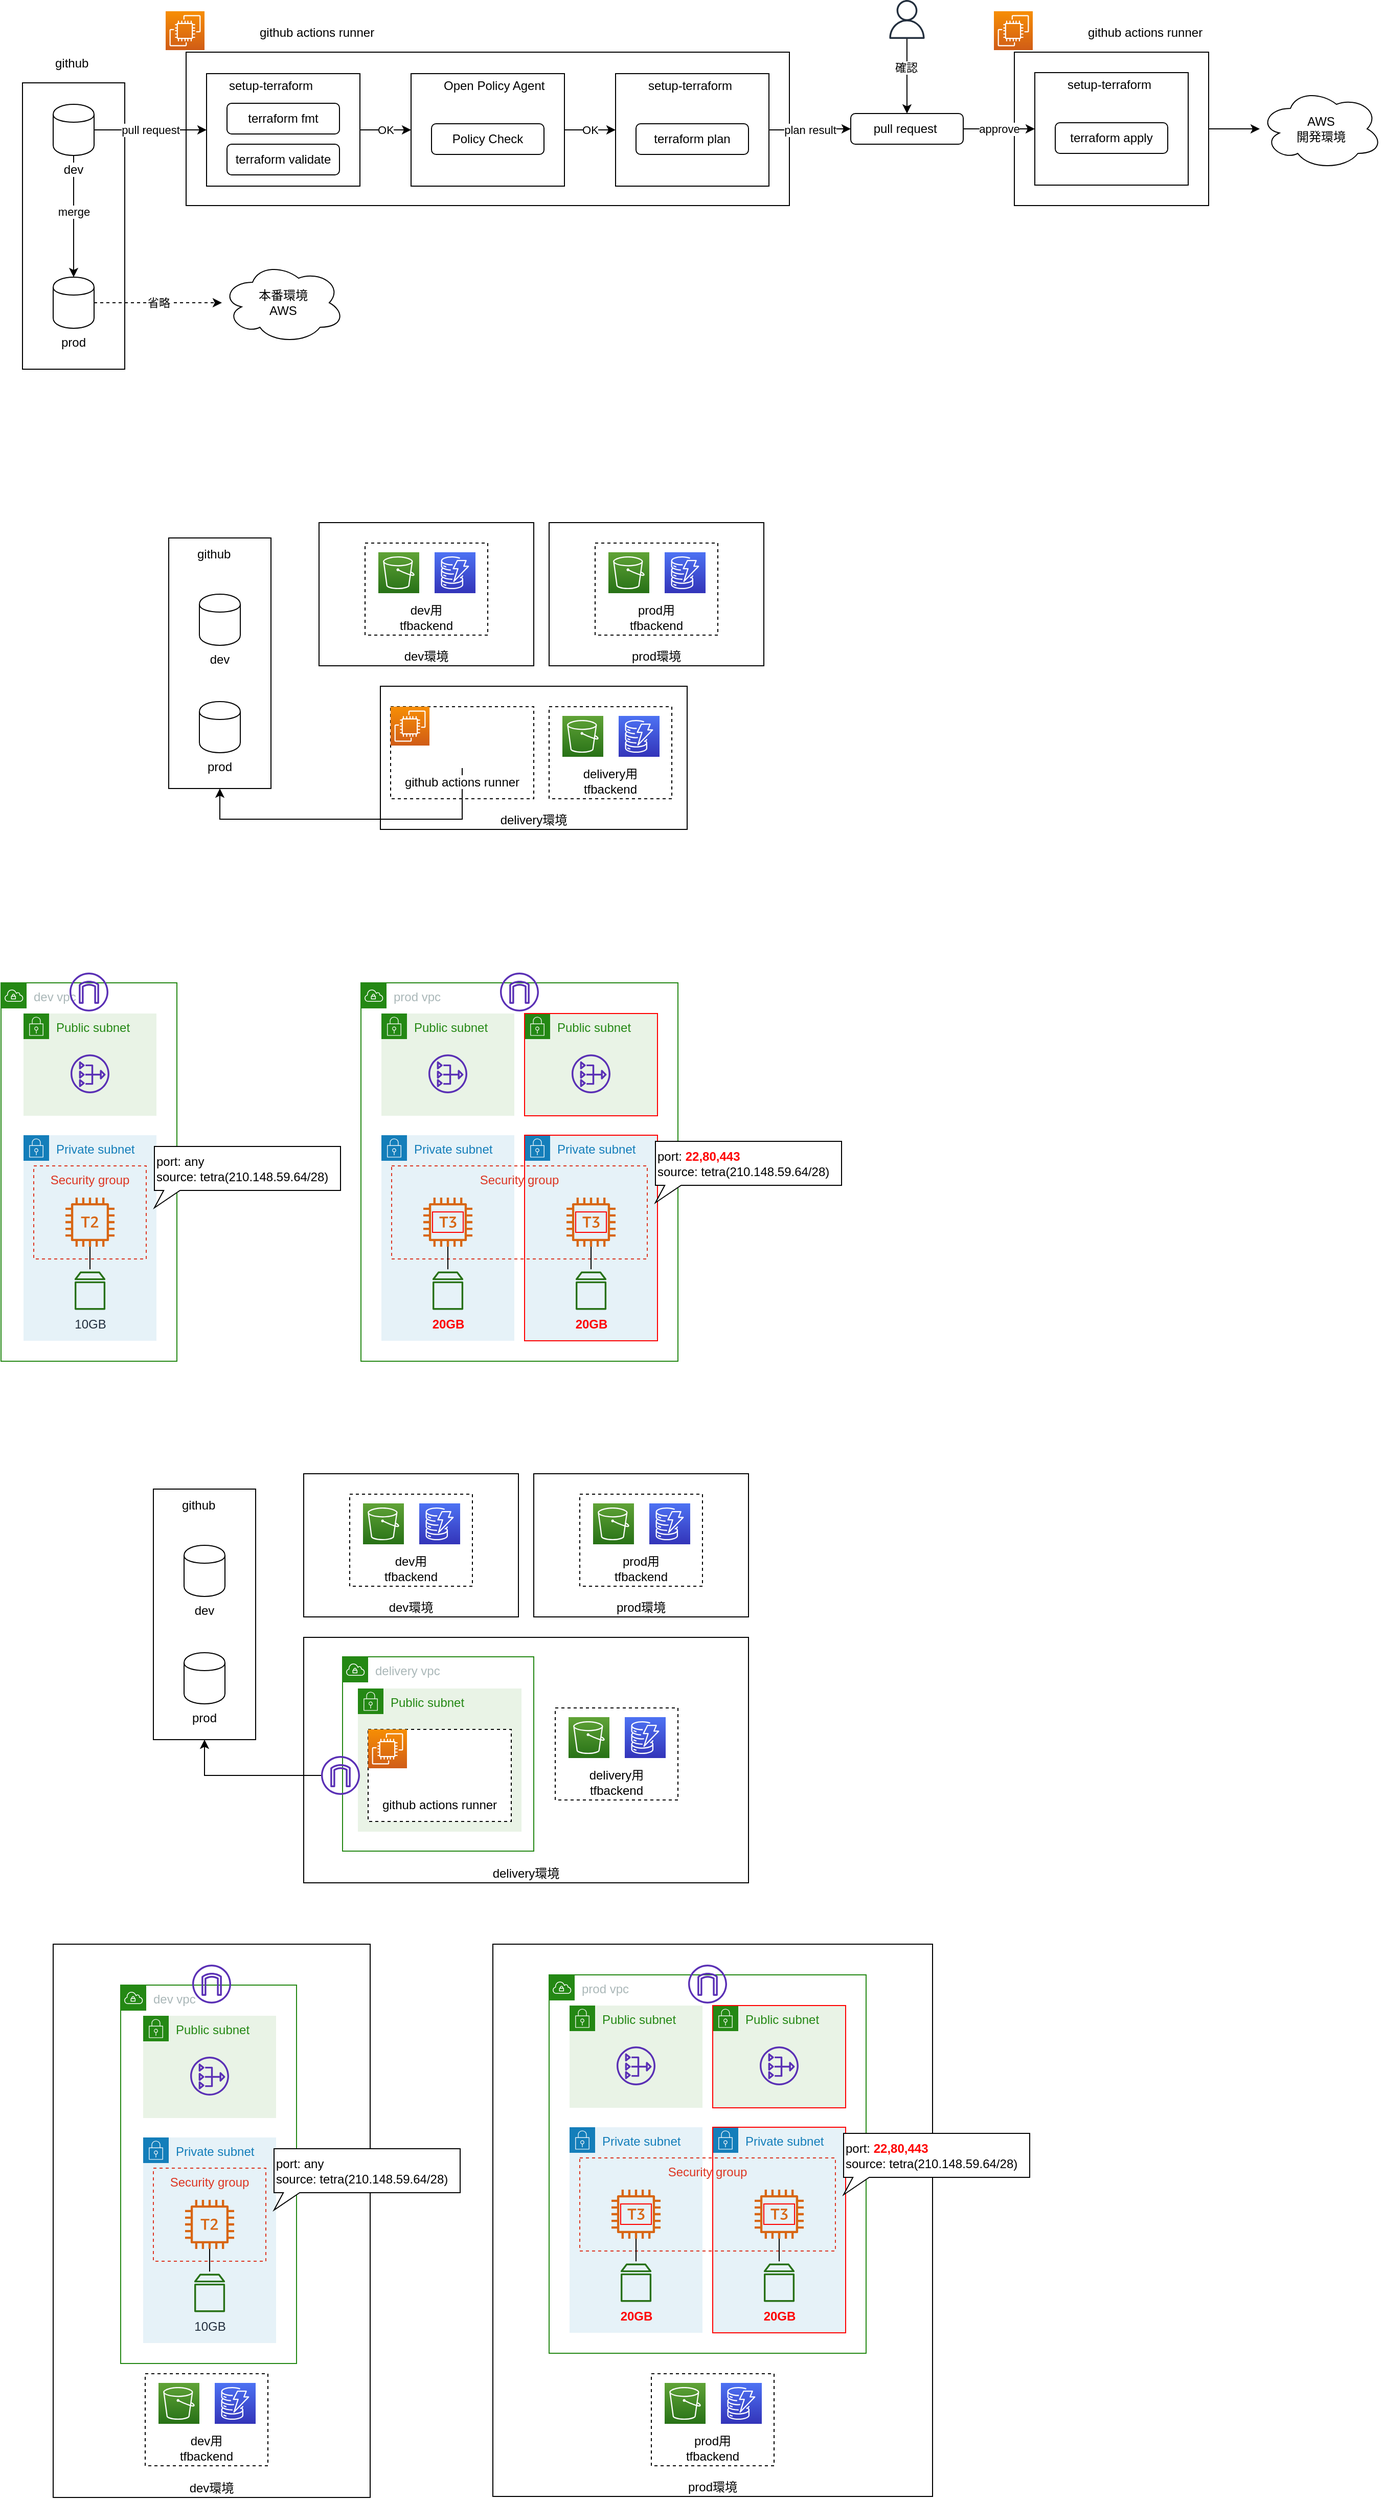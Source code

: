 <mxfile version="14.2.4" type="embed">
    <diagram id="y0GHpVhyPhgE10jHAckV" name="ページ1">
        <mxGraphModel dx="1497" dy="642" grid="1" gridSize="10" guides="1" tooltips="1" connect="1" arrows="1" fold="1" page="1" pageScale="1" pageWidth="827" pageHeight="1169" math="0" shadow="0">
            <root>
                <mxCell id="0"/>
                <mxCell id="1" parent="0"/>
                <mxCell id="65" value="delivery環境" style="rounded=0;whiteSpace=wrap;html=1;verticalAlign=bottom;" vertex="1" parent="1">
                    <mxGeometry x="335" y="1650" width="435" height="240" as="geometry"/>
                </mxCell>
                <mxCell id="86" value="delivery vpc" style="points=[[0,0],[0.25,0],[0.5,0],[0.75,0],[1,0],[1,0.25],[1,0.5],[1,0.75],[1,1],[0.75,1],[0.5,1],[0.25,1],[0,1],[0,0.75],[0,0.5],[0,0.25]];outlineConnect=0;gradientColor=none;html=1;whiteSpace=wrap;fontSize=12;fontStyle=0;shape=mxgraph.aws4.group;grIcon=mxgraph.aws4.group_vpc;strokeColor=#248814;fillColor=none;verticalAlign=top;align=left;spacingLeft=30;fontColor=#AAB7B8;dashed=0;" vertex="1" parent="1">
                    <mxGeometry x="373" y="1669" width="187" height="190" as="geometry"/>
                </mxCell>
                <mxCell id="wLuAjBkB-3Mf1tBQLU4J-114" value="" style="rounded=0;whiteSpace=wrap;html=1;" parent="1" vertex="1">
                    <mxGeometry x="203" y="575" width="100" height="245" as="geometry"/>
                </mxCell>
                <mxCell id="wLuAjBkB-3Mf1tBQLU4J-50" value="" style="rounded=0;whiteSpace=wrap;html=1;" parent="1" vertex="1">
                    <mxGeometry x="60" y="130" width="100" height="280" as="geometry"/>
                </mxCell>
                <mxCell id="wLuAjBkB-3Mf1tBQLU4J-31" value="" style="rounded=0;whiteSpace=wrap;html=1;" parent="1" vertex="1">
                    <mxGeometry x="220" y="100" width="590" height="150" as="geometry"/>
                </mxCell>
                <mxCell id="wLuAjBkB-3Mf1tBQLU4J-44" style="edgeStyle=orthogonalEdgeStyle;rounded=0;orthogonalLoop=1;jettySize=auto;html=1;" parent="1" source="wLuAjBkB-3Mf1tBQLU4J-39" target="wLuAjBkB-3Mf1tBQLU4J-41" edge="1">
                    <mxGeometry relative="1" as="geometry"/>
                </mxCell>
                <mxCell id="wLuAjBkB-3Mf1tBQLU4J-39" value="" style="rounded=0;whiteSpace=wrap;html=1;" parent="1" vertex="1">
                    <mxGeometry x="1030" y="100" width="190" height="150" as="geometry"/>
                </mxCell>
                <mxCell id="wLuAjBkB-3Mf1tBQLU4J-29" value="plan&amp;nbsp;result" style="edgeStyle=orthogonalEdgeStyle;rounded=0;orthogonalLoop=1;jettySize=auto;html=1;entryX=0;entryY=0.5;entryDx=0;entryDy=0;" parent="1" source="wLuAjBkB-3Mf1tBQLU4J-17" target="wLuAjBkB-3Mf1tBQLU4J-19" edge="1">
                    <mxGeometry relative="1" as="geometry"/>
                </mxCell>
                <mxCell id="wLuAjBkB-3Mf1tBQLU4J-17" value="" style="rounded=0;whiteSpace=wrap;html=1;" parent="1" vertex="1">
                    <mxGeometry x="640" y="121" width="150" height="110" as="geometry"/>
                </mxCell>
                <mxCell id="wLuAjBkB-3Mf1tBQLU4J-26" value="OK" style="edgeStyle=orthogonalEdgeStyle;rounded=0;orthogonalLoop=1;jettySize=auto;html=1;entryX=0;entryY=0.5;entryDx=0;entryDy=0;" parent="1" source="wLuAjBkB-3Mf1tBQLU4J-16" target="wLuAjBkB-3Mf1tBQLU4J-17" edge="1">
                    <mxGeometry relative="1" as="geometry"/>
                </mxCell>
                <mxCell id="wLuAjBkB-3Mf1tBQLU4J-16" value="" style="rounded=0;whiteSpace=wrap;html=1;" parent="1" vertex="1">
                    <mxGeometry x="440" y="121" width="150" height="110" as="geometry"/>
                </mxCell>
                <mxCell id="wLuAjBkB-3Mf1tBQLU4J-25" value="OK" style="edgeStyle=orthogonalEdgeStyle;rounded=0;orthogonalLoop=1;jettySize=auto;html=1;entryX=0;entryY=0.5;entryDx=0;entryDy=0;" parent="1" source="wLuAjBkB-3Mf1tBQLU4J-14" target="wLuAjBkB-3Mf1tBQLU4J-16" edge="1">
                    <mxGeometry relative="1" as="geometry"/>
                </mxCell>
                <mxCell id="wLuAjBkB-3Mf1tBQLU4J-14" value="" style="rounded=0;whiteSpace=wrap;html=1;" parent="1" vertex="1">
                    <mxGeometry x="240" y="121" width="150" height="110" as="geometry"/>
                </mxCell>
                <mxCell id="wLuAjBkB-3Mf1tBQLU4J-24" value="pull request" style="edgeStyle=orthogonalEdgeStyle;rounded=0;orthogonalLoop=1;jettySize=auto;html=1;entryX=0;entryY=0.5;entryDx=0;entryDy=0;" parent="1" source="wLuAjBkB-3Mf1tBQLU4J-2" target="wLuAjBkB-3Mf1tBQLU4J-14" edge="1">
                    <mxGeometry relative="1" as="geometry"/>
                </mxCell>
                <mxCell id="wLuAjBkB-3Mf1tBQLU4J-45" style="edgeStyle=orthogonalEdgeStyle;rounded=0;orthogonalLoop=1;jettySize=auto;html=1;entryX=0.5;entryY=0;entryDx=0;entryDy=0;" parent="1" source="wLuAjBkB-3Mf1tBQLU4J-2" target="wLuAjBkB-3Mf1tBQLU4J-5" edge="1">
                    <mxGeometry relative="1" as="geometry"/>
                </mxCell>
                <mxCell id="wLuAjBkB-3Mf1tBQLU4J-46" value="merge" style="edgeLabel;html=1;align=center;verticalAlign=middle;resizable=0;points=[];" parent="wLuAjBkB-3Mf1tBQLU4J-45" vertex="1" connectable="0">
                    <mxGeometry x="-0.084" relative="1" as="geometry">
                        <mxPoint as="offset"/>
                    </mxGeometry>
                </mxCell>
                <mxCell id="wLuAjBkB-3Mf1tBQLU4J-4" value="github" style="shape=image;verticalLabelPosition=middle;verticalAlign=middle;imageAspect=0;image=https://image.flaticon.com/icons/png/512/37/37318.png;labelPosition=right;align=left;" parent="1" vertex="1">
                    <mxGeometry x="50" y="90" width="40" height="40" as="geometry"/>
                </mxCell>
                <mxCell id="wLuAjBkB-3Mf1tBQLU4J-48" value="省略" style="edgeStyle=orthogonalEdgeStyle;rounded=0;orthogonalLoop=1;jettySize=auto;html=1;dashed=1;" parent="1" source="wLuAjBkB-3Mf1tBQLU4J-5" target="wLuAjBkB-3Mf1tBQLU4J-47" edge="1">
                    <mxGeometry relative="1" as="geometry"/>
                </mxCell>
                <mxCell id="wLuAjBkB-3Mf1tBQLU4J-5" value="prod" style="shape=cylinder;whiteSpace=wrap;html=1;boundedLbl=1;backgroundOutline=1;labelPosition=center;verticalLabelPosition=bottom;align=center;verticalAlign=top;" parent="1" vertex="1">
                    <mxGeometry x="90" y="320" width="40" height="50" as="geometry"/>
                </mxCell>
                <mxCell id="wLuAjBkB-3Mf1tBQLU4J-8" value="setup-terraform" style="shape=image;verticalLabelPosition=middle;verticalAlign=middle;imageAspect=0;image=https://dustindortch.files.wordpress.com/2020/08/terraform-logo.png;labelPosition=right;align=left;" parent="1" vertex="1">
                    <mxGeometry x="220" y="112" width="40" height="40" as="geometry"/>
                </mxCell>
                <mxCell id="wLuAjBkB-3Mf1tBQLU4J-9" value="terraform fmt" style="rounded=1;whiteSpace=wrap;html=1;" parent="1" vertex="1">
                    <mxGeometry x="260" y="150" width="110" height="30" as="geometry"/>
                </mxCell>
                <mxCell id="wLuAjBkB-3Mf1tBQLU4J-10" value="terraform validate" style="rounded=1;whiteSpace=wrap;html=1;" parent="1" vertex="1">
                    <mxGeometry x="260" y="190" width="110" height="30" as="geometry"/>
                </mxCell>
                <mxCell id="wLuAjBkB-3Mf1tBQLU4J-11" value="Policy Check" style="rounded=1;whiteSpace=wrap;html=1;" parent="1" vertex="1">
                    <mxGeometry x="460" y="170" width="110" height="30" as="geometry"/>
                </mxCell>
                <mxCell id="wLuAjBkB-3Mf1tBQLU4J-12" value="terraform plan" style="rounded=1;whiteSpace=wrap;html=1;" parent="1" vertex="1">
                    <mxGeometry x="660" y="170" width="110" height="30" as="geometry"/>
                </mxCell>
                <mxCell id="wLuAjBkB-3Mf1tBQLU4J-13" value="setup-terraform" style="shape=image;verticalLabelPosition=middle;verticalAlign=middle;imageAspect=0;image=https://dustindortch.files.wordpress.com/2020/08/terraform-logo.png;labelPosition=right;align=left;" parent="1" vertex="1">
                    <mxGeometry x="630" y="112" width="40" height="40" as="geometry"/>
                </mxCell>
                <mxCell id="wLuAjBkB-3Mf1tBQLU4J-15" value="Open Policy Agent" style="shape=image;verticalLabelPosition=middle;verticalAlign=middle;imageAspect=0;image=https://d33wubrfki0l68.cloudfront.net/5305a470ca0260247560b4f94daf68ed62d4a514/85ceb/img/logos/opa-no-text-color.png;labelPosition=right;align=left;" parent="1" vertex="1">
                    <mxGeometry x="430" y="112" width="40" height="40" as="geometry"/>
                </mxCell>
                <mxCell id="wLuAjBkB-3Mf1tBQLU4J-36" value="approve" style="edgeStyle=orthogonalEdgeStyle;rounded=0;orthogonalLoop=1;jettySize=auto;html=1;entryX=0;entryY=0.5;entryDx=0;entryDy=0;" parent="1" source="wLuAjBkB-3Mf1tBQLU4J-19" target="wLuAjBkB-3Mf1tBQLU4J-33" edge="1">
                    <mxGeometry relative="1" as="geometry"/>
                </mxCell>
                <mxCell id="wLuAjBkB-3Mf1tBQLU4J-19" value="pull request&amp;nbsp;" style="rounded=1;whiteSpace=wrap;html=1;" parent="1" vertex="1">
                    <mxGeometry x="870" y="160" width="110" height="30" as="geometry"/>
                </mxCell>
                <mxCell id="wLuAjBkB-3Mf1tBQLU4J-22" style="edgeStyle=orthogonalEdgeStyle;rounded=0;orthogonalLoop=1;jettySize=auto;html=1;" parent="1" source="wLuAjBkB-3Mf1tBQLU4J-21" target="wLuAjBkB-3Mf1tBQLU4J-19" edge="1">
                    <mxGeometry relative="1" as="geometry"/>
                </mxCell>
                <mxCell id="wLuAjBkB-3Mf1tBQLU4J-23" value="確認" style="edgeLabel;html=1;align=center;verticalAlign=middle;resizable=0;points=[];" parent="wLuAjBkB-3Mf1tBQLU4J-22" vertex="1" connectable="0">
                    <mxGeometry x="-0.243" y="-1" relative="1" as="geometry">
                        <mxPoint as="offset"/>
                    </mxGeometry>
                </mxCell>
                <mxCell id="wLuAjBkB-3Mf1tBQLU4J-21" value="" style="outlineConnect=0;fontColor=#232F3E;gradientColor=none;fillColor=#232F3E;strokeColor=none;dashed=0;verticalLabelPosition=bottom;verticalAlign=top;align=center;html=1;fontSize=12;fontStyle=0;aspect=fixed;pointerEvents=1;shape=mxgraph.aws4.user;" parent="1" vertex="1">
                    <mxGeometry x="906" y="49" width="38" height="38" as="geometry"/>
                </mxCell>
                <mxCell id="wLuAjBkB-3Mf1tBQLU4J-6" value="github actions runner" style="shape=image;verticalLabelPosition=middle;verticalAlign=middle;imageAspect=0;image=https://image.flaticon.com/icons/png/512/37/37318.png;labelPosition=right;align=left;" parent="1" vertex="1">
                    <mxGeometry x="250" y="60" width="40" height="40" as="geometry"/>
                </mxCell>
                <mxCell id="wLuAjBkB-3Mf1tBQLU4J-7" value="" style="outlineConnect=0;fontColor=#232F3E;gradientColor=#F78E04;gradientDirection=north;fillColor=#D05C17;strokeColor=#ffffff;dashed=0;verticalLabelPosition=bottom;verticalAlign=top;align=center;html=1;fontSize=12;fontStyle=0;aspect=fixed;shape=mxgraph.aws4.resourceIcon;resIcon=mxgraph.aws4.ec2;" parent="1" vertex="1">
                    <mxGeometry x="200" y="60" width="38" height="38" as="geometry"/>
                </mxCell>
                <mxCell id="wLuAjBkB-3Mf1tBQLU4J-33" value="" style="rounded=0;whiteSpace=wrap;html=1;" parent="1" vertex="1">
                    <mxGeometry x="1050" y="120" width="150" height="110" as="geometry"/>
                </mxCell>
                <mxCell id="wLuAjBkB-3Mf1tBQLU4J-34" value="terraform apply" style="rounded=1;whiteSpace=wrap;html=1;" parent="1" vertex="1">
                    <mxGeometry x="1070" y="169" width="110" height="30" as="geometry"/>
                </mxCell>
                <mxCell id="wLuAjBkB-3Mf1tBQLU4J-35" value="setup-terraform" style="shape=image;verticalLabelPosition=middle;verticalAlign=middle;imageAspect=0;image=https://dustindortch.files.wordpress.com/2020/08/terraform-logo.png;labelPosition=right;align=left;" parent="1" vertex="1">
                    <mxGeometry x="1040" y="111" width="40" height="40" as="geometry"/>
                </mxCell>
                <mxCell id="wLuAjBkB-3Mf1tBQLU4J-37" value="github actions runner" style="shape=image;verticalLabelPosition=middle;verticalAlign=middle;imageAspect=0;image=https://image.flaticon.com/icons/png/512/37/37318.png;labelPosition=right;align=left;" parent="1" vertex="1">
                    <mxGeometry x="1060" y="60" width="40" height="40" as="geometry"/>
                </mxCell>
                <mxCell id="wLuAjBkB-3Mf1tBQLU4J-38" value="" style="outlineConnect=0;fontColor=#232F3E;gradientColor=#F78E04;gradientDirection=north;fillColor=#D05C17;strokeColor=#ffffff;dashed=0;verticalLabelPosition=bottom;verticalAlign=top;align=center;html=1;fontSize=12;fontStyle=0;aspect=fixed;shape=mxgraph.aws4.resourceIcon;resIcon=mxgraph.aws4.ec2;" parent="1" vertex="1">
                    <mxGeometry x="1010" y="60" width="38" height="38" as="geometry"/>
                </mxCell>
                <mxCell id="wLuAjBkB-3Mf1tBQLU4J-41" value="AWS&lt;br&gt;開発環境" style="ellipse;shape=cloud;whiteSpace=wrap;html=1;" parent="1" vertex="1">
                    <mxGeometry x="1270" y="135" width="120" height="80" as="geometry"/>
                </mxCell>
                <mxCell id="wLuAjBkB-3Mf1tBQLU4J-2" value="&lt;span style=&quot;background-color: rgb(255 , 255 , 255)&quot;&gt;dev&lt;/span&gt;" style="shape=cylinder;whiteSpace=wrap;html=1;boundedLbl=1;backgroundOutline=1;labelPosition=center;verticalLabelPosition=bottom;align=center;verticalAlign=top;" parent="1" vertex="1">
                    <mxGeometry x="90" y="151" width="40" height="50" as="geometry"/>
                </mxCell>
                <mxCell id="wLuAjBkB-3Mf1tBQLU4J-47" value="本番環境&lt;br&gt;AWS" style="ellipse;shape=cloud;whiteSpace=wrap;html=1;" parent="1" vertex="1">
                    <mxGeometry x="255" y="305" width="120" height="80" as="geometry"/>
                </mxCell>
                <mxCell id="wLuAjBkB-3Mf1tBQLU4J-51" value="delivery環境" style="rounded=0;whiteSpace=wrap;html=1;verticalAlign=bottom;" parent="1" vertex="1">
                    <mxGeometry x="410" y="720" width="300" height="140" as="geometry"/>
                </mxCell>
                <mxCell id="wLuAjBkB-3Mf1tBQLU4J-57" value="dev環境" style="rounded=0;whiteSpace=wrap;html=1;verticalAlign=bottom;" parent="1" vertex="1">
                    <mxGeometry x="350" y="560" width="210" height="140" as="geometry"/>
                </mxCell>
                <mxCell id="wLuAjBkB-3Mf1tBQLU4J-60" value="delivery用&lt;br&gt;tfbackend" style="rounded=0;whiteSpace=wrap;html=1;verticalAlign=bottom;dashed=1;" parent="1" vertex="1">
                    <mxGeometry x="575" y="740" width="120" height="90" as="geometry"/>
                </mxCell>
                <mxCell id="wLuAjBkB-3Mf1tBQLU4J-56" value="" style="rounded=0;whiteSpace=wrap;html=1;verticalAlign=bottom;dashed=1;" parent="1" vertex="1">
                    <mxGeometry x="420" y="740" width="140" height="90" as="geometry"/>
                </mxCell>
                <mxCell id="wLuAjBkB-3Mf1tBQLU4J-116" style="edgeStyle=orthogonalEdgeStyle;rounded=0;orthogonalLoop=1;jettySize=auto;html=1;entryX=0.5;entryY=1;entryDx=0;entryDy=0;endArrow=classic;endFill=1;" parent="1" source="wLuAjBkB-3Mf1tBQLU4J-53" target="wLuAjBkB-3Mf1tBQLU4J-114" edge="1">
                    <mxGeometry relative="1" as="geometry">
                        <Array as="points">
                            <mxPoint x="490" y="850"/>
                            <mxPoint x="253" y="850"/>
                        </Array>
                    </mxGeometry>
                </mxCell>
                <mxCell id="wLuAjBkB-3Mf1tBQLU4J-53" value="github actions runner" style="shape=image;verticalLabelPosition=bottom;verticalAlign=top;imageAspect=0;image=https://image.flaticon.com/icons/png/512/37/37318.png;labelPosition=center;align=center;labelBackgroundColor=#ffffff;" parent="1" vertex="1">
                    <mxGeometry x="470" y="760" width="40" height="40" as="geometry"/>
                </mxCell>
                <mxCell id="wLuAjBkB-3Mf1tBQLU4J-54" value="" style="outlineConnect=0;fontColor=#232F3E;gradientColor=#F78E04;gradientDirection=north;fillColor=#D05C17;strokeColor=#ffffff;dashed=0;verticalLabelPosition=bottom;verticalAlign=top;align=center;html=1;fontSize=12;fontStyle=0;aspect=fixed;shape=mxgraph.aws4.resourceIcon;resIcon=mxgraph.aws4.ec2;" parent="1" vertex="1">
                    <mxGeometry x="420" y="740" width="38" height="38" as="geometry"/>
                </mxCell>
                <mxCell id="wLuAjBkB-3Mf1tBQLU4J-58" value="" style="outlineConnect=0;fontColor=#232F3E;gradientColor=#60A337;gradientDirection=north;fillColor=#277116;strokeColor=#ffffff;dashed=0;verticalLabelPosition=bottom;verticalAlign=top;align=center;html=1;fontSize=12;fontStyle=0;aspect=fixed;shape=mxgraph.aws4.resourceIcon;resIcon=mxgraph.aws4.s3;" parent="1" vertex="1">
                    <mxGeometry x="588" y="749" width="40" height="40" as="geometry"/>
                </mxCell>
                <mxCell id="wLuAjBkB-3Mf1tBQLU4J-59" value="" style="outlineConnect=0;fontColor=#232F3E;gradientColor=#4D72F3;gradientDirection=north;fillColor=#3334B9;strokeColor=#ffffff;dashed=0;verticalLabelPosition=bottom;verticalAlign=top;align=center;html=1;fontSize=12;fontStyle=0;aspect=fixed;shape=mxgraph.aws4.resourceIcon;resIcon=mxgraph.aws4.dynamodb;" parent="1" vertex="1">
                    <mxGeometry x="643" y="749" width="40" height="40" as="geometry"/>
                </mxCell>
                <mxCell id="wLuAjBkB-3Mf1tBQLU4J-61" value="prod環境" style="rounded=0;whiteSpace=wrap;html=1;verticalAlign=bottom;" parent="1" vertex="1">
                    <mxGeometry x="575" y="560" width="210" height="140" as="geometry"/>
                </mxCell>
                <mxCell id="wLuAjBkB-3Mf1tBQLU4J-62" value="dev用&lt;br&gt;tfbackend" style="rounded=0;whiteSpace=wrap;html=1;verticalAlign=bottom;dashed=1;" parent="1" vertex="1">
                    <mxGeometry x="395" y="580" width="120" height="90" as="geometry"/>
                </mxCell>
                <mxCell id="wLuAjBkB-3Mf1tBQLU4J-63" value="" style="outlineConnect=0;fontColor=#232F3E;gradientColor=#60A337;gradientDirection=north;fillColor=#277116;strokeColor=#ffffff;dashed=0;verticalLabelPosition=bottom;verticalAlign=top;align=center;html=1;fontSize=12;fontStyle=0;aspect=fixed;shape=mxgraph.aws4.resourceIcon;resIcon=mxgraph.aws4.s3;" parent="1" vertex="1">
                    <mxGeometry x="408" y="589" width="40" height="40" as="geometry"/>
                </mxCell>
                <mxCell id="wLuAjBkB-3Mf1tBQLU4J-64" value="" style="outlineConnect=0;fontColor=#232F3E;gradientColor=#4D72F3;gradientDirection=north;fillColor=#3334B9;strokeColor=#ffffff;dashed=0;verticalLabelPosition=bottom;verticalAlign=top;align=center;html=1;fontSize=12;fontStyle=0;aspect=fixed;shape=mxgraph.aws4.resourceIcon;resIcon=mxgraph.aws4.dynamodb;" parent="1" vertex="1">
                    <mxGeometry x="463" y="589" width="40" height="40" as="geometry"/>
                </mxCell>
                <mxCell id="wLuAjBkB-3Mf1tBQLU4J-68" value="" style="group" parent="1" vertex="1" connectable="0">
                    <mxGeometry x="620" y="580" width="120" height="90" as="geometry"/>
                </mxCell>
                <mxCell id="wLuAjBkB-3Mf1tBQLU4J-65" value="prod用&lt;br&gt;tfbackend" style="rounded=0;whiteSpace=wrap;html=1;verticalAlign=bottom;dashed=1;" parent="wLuAjBkB-3Mf1tBQLU4J-68" vertex="1">
                    <mxGeometry width="120" height="90" as="geometry"/>
                </mxCell>
                <mxCell id="wLuAjBkB-3Mf1tBQLU4J-66" value="" style="outlineConnect=0;fontColor=#232F3E;gradientColor=#60A337;gradientDirection=north;fillColor=#277116;strokeColor=#ffffff;dashed=0;verticalLabelPosition=bottom;verticalAlign=top;align=center;html=1;fontSize=12;fontStyle=0;aspect=fixed;shape=mxgraph.aws4.resourceIcon;resIcon=mxgraph.aws4.s3;" parent="wLuAjBkB-3Mf1tBQLU4J-68" vertex="1">
                    <mxGeometry x="13" y="9" width="40" height="40" as="geometry"/>
                </mxCell>
                <mxCell id="wLuAjBkB-3Mf1tBQLU4J-67" value="" style="outlineConnect=0;fontColor=#232F3E;gradientColor=#4D72F3;gradientDirection=north;fillColor=#3334B9;strokeColor=#ffffff;dashed=0;verticalLabelPosition=bottom;verticalAlign=top;align=center;html=1;fontSize=12;fontStyle=0;aspect=fixed;shape=mxgraph.aws4.resourceIcon;resIcon=mxgraph.aws4.dynamodb;" parent="wLuAjBkB-3Mf1tBQLU4J-68" vertex="1">
                    <mxGeometry x="68" y="9" width="40" height="40" as="geometry"/>
                </mxCell>
                <mxCell id="wLuAjBkB-3Mf1tBQLU4J-69" value="dev vpc" style="points=[[0,0],[0.25,0],[0.5,0],[0.75,0],[1,0],[1,0.25],[1,0.5],[1,0.75],[1,1],[0.75,1],[0.5,1],[0.25,1],[0,1],[0,0.75],[0,0.5],[0,0.25]];outlineConnect=0;gradientColor=none;html=1;whiteSpace=wrap;fontSize=12;fontStyle=0;shape=mxgraph.aws4.group;grIcon=mxgraph.aws4.group_vpc;strokeColor=#248814;fillColor=none;verticalAlign=top;align=left;spacingLeft=30;fontColor=#AAB7B8;dashed=0;" parent="1" vertex="1">
                    <mxGeometry x="39.0" y="1010" width="172" height="370" as="geometry"/>
                </mxCell>
                <mxCell id="wLuAjBkB-3Mf1tBQLU4J-70" value="prod vpc" style="points=[[0,0],[0.25,0],[0.5,0],[0.75,0],[1,0],[1,0.25],[1,0.5],[1,0.75],[1,1],[0.75,1],[0.5,1],[0.25,1],[0,1],[0,0.75],[0,0.5],[0,0.25]];outlineConnect=0;gradientColor=none;html=1;whiteSpace=wrap;fontSize=12;fontStyle=0;shape=mxgraph.aws4.group;grIcon=mxgraph.aws4.group_vpc;strokeColor=#248814;fillColor=none;verticalAlign=top;align=left;spacingLeft=30;fontColor=#AAB7B8;dashed=0;" parent="1" vertex="1">
                    <mxGeometry x="391" y="1010" width="310" height="370" as="geometry"/>
                </mxCell>
                <mxCell id="wLuAjBkB-3Mf1tBQLU4J-71" value="Public subnet" style="points=[[0,0],[0.25,0],[0.5,0],[0.75,0],[1,0],[1,0.25],[1,0.5],[1,0.75],[1,1],[0.75,1],[0.5,1],[0.25,1],[0,1],[0,0.75],[0,0.5],[0,0.25]];outlineConnect=0;gradientColor=none;html=1;whiteSpace=wrap;fontSize=12;fontStyle=0;shape=mxgraph.aws4.group;grIcon=mxgraph.aws4.group_security_group;grStroke=0;strokeColor=#248814;fillColor=#E9F3E6;verticalAlign=top;align=left;spacingLeft=30;fontColor=#248814;dashed=0;" parent="1" vertex="1">
                    <mxGeometry x="61.0" y="1040" width="130" height="100" as="geometry"/>
                </mxCell>
                <mxCell id="wLuAjBkB-3Mf1tBQLU4J-72" value="" style="outlineConnect=0;fontColor=#232F3E;gradientColor=none;fillColor=#5A30B5;strokeColor=none;dashed=0;verticalLabelPosition=bottom;verticalAlign=top;align=center;html=1;fontSize=12;fontStyle=0;aspect=fixed;pointerEvents=1;shape=mxgraph.aws4.internet_gateway;" parent="1" vertex="1">
                    <mxGeometry x="106.0" y="1000" width="38" height="38" as="geometry"/>
                </mxCell>
                <mxCell id="wLuAjBkB-3Mf1tBQLU4J-73" value="" style="outlineConnect=0;fontColor=#232F3E;gradientColor=none;fillColor=#5A30B5;strokeColor=none;dashed=0;verticalLabelPosition=bottom;verticalAlign=top;align=center;html=1;fontSize=12;fontStyle=0;aspect=fixed;pointerEvents=1;shape=mxgraph.aws4.nat_gateway;" parent="1" vertex="1">
                    <mxGeometry x="107.0" y="1080" width="38" height="38" as="geometry"/>
                </mxCell>
                <mxCell id="wLuAjBkB-3Mf1tBQLU4J-74" value="Private subnet" style="points=[[0,0],[0.25,0],[0.5,0],[0.75,0],[1,0],[1,0.25],[1,0.5],[1,0.75],[1,1],[0.75,1],[0.5,1],[0.25,1],[0,1],[0,0.75],[0,0.5],[0,0.25]];outlineConnect=0;gradientColor=none;html=1;whiteSpace=wrap;fontSize=12;fontStyle=0;shape=mxgraph.aws4.group;grIcon=mxgraph.aws4.group_security_group;grStroke=0;strokeColor=#147EBA;fillColor=#E6F2F8;verticalAlign=top;align=left;spacingLeft=30;fontColor=#147EBA;dashed=0;" parent="1" vertex="1">
                    <mxGeometry x="61.0" y="1159" width="130" height="201" as="geometry"/>
                </mxCell>
                <mxCell id="wLuAjBkB-3Mf1tBQLU4J-83" value="Security group" style="fillColor=none;strokeColor=#DD3522;verticalAlign=top;fontStyle=0;fontColor=#DD3522;dashed=1;" parent="1" vertex="1">
                    <mxGeometry x="71.0" y="1189" width="110" height="91" as="geometry"/>
                </mxCell>
                <mxCell id="wLuAjBkB-3Mf1tBQLU4J-82" style="edgeStyle=orthogonalEdgeStyle;rounded=0;orthogonalLoop=1;jettySize=auto;html=1;entryX=0.5;entryY=-0.055;entryDx=0;entryDy=0;entryPerimeter=0;endArrow=none;endFill=0;" parent="1" source="wLuAjBkB-3Mf1tBQLU4J-76" target="wLuAjBkB-3Mf1tBQLU4J-77" edge="1">
                    <mxGeometry relative="1" as="geometry"/>
                </mxCell>
                <mxCell id="wLuAjBkB-3Mf1tBQLU4J-76" value="" style="outlineConnect=0;fontColor=#232F3E;gradientColor=none;fillColor=#D86613;strokeColor=none;dashed=0;verticalLabelPosition=bottom;verticalAlign=top;align=center;html=1;fontSize=12;fontStyle=0;aspect=fixed;pointerEvents=1;shape=mxgraph.aws4.t2_instance;" parent="1" vertex="1">
                    <mxGeometry x="102.0" y="1220" width="48" height="48" as="geometry"/>
                </mxCell>
                <mxCell id="wLuAjBkB-3Mf1tBQLU4J-77" value="10GB" style="outlineConnect=0;fontColor=#232F3E;gradientColor=none;fillColor=#277116;strokeColor=none;dashed=0;verticalLabelPosition=bottom;verticalAlign=top;align=center;html=1;fontSize=12;fontStyle=0;aspect=fixed;pointerEvents=1;shape=mxgraph.aws4.volume;" parent="1" vertex="1">
                    <mxGeometry x="110.895" y="1292" width="30.21" height="38" as="geometry"/>
                </mxCell>
                <mxCell id="wLuAjBkB-3Mf1tBQLU4J-85" value="port: any&lt;br&gt;source: tetra(210.148.59.64/28)" style="shape=callout;whiteSpace=wrap;html=1;perimeter=calloutPerimeter;align=left;base=16;size=17;position=0.05;position2=0;" parent="1" vertex="1">
                    <mxGeometry x="189.0" y="1170" width="182" height="60" as="geometry"/>
                </mxCell>
                <mxCell id="wLuAjBkB-3Mf1tBQLU4J-86" value="Public subnet" style="points=[[0,0],[0.25,0],[0.5,0],[0.75,0],[1,0],[1,0.25],[1,0.5],[1,0.75],[1,1],[0.75,1],[0.5,1],[0.25,1],[0,1],[0,0.75],[0,0.5],[0,0.25]];outlineConnect=0;gradientColor=none;html=1;whiteSpace=wrap;fontSize=12;fontStyle=0;shape=mxgraph.aws4.group;grIcon=mxgraph.aws4.group_security_group;grStroke=0;strokeColor=#248814;fillColor=#E9F3E6;verticalAlign=top;align=left;spacingLeft=30;fontColor=#248814;dashed=0;" parent="1" vertex="1">
                    <mxGeometry x="411" y="1040" width="130" height="100" as="geometry"/>
                </mxCell>
                <mxCell id="wLuAjBkB-3Mf1tBQLU4J-87" value="" style="outlineConnect=0;fontColor=#232F3E;gradientColor=none;fillColor=#5A30B5;strokeColor=none;dashed=0;verticalLabelPosition=bottom;verticalAlign=top;align=center;html=1;fontSize=12;fontStyle=0;aspect=fixed;pointerEvents=1;shape=mxgraph.aws4.nat_gateway;" parent="1" vertex="1">
                    <mxGeometry x="457.0" y="1080" width="38" height="38" as="geometry"/>
                </mxCell>
                <mxCell id="wLuAjBkB-3Mf1tBQLU4J-88" value="Private subnet" style="points=[[0,0],[0.25,0],[0.5,0],[0.75,0],[1,0],[1,0.25],[1,0.5],[1,0.75],[1,1],[0.75,1],[0.5,1],[0.25,1],[0,1],[0,0.75],[0,0.5],[0,0.25]];outlineConnect=0;gradientColor=none;html=1;whiteSpace=wrap;fontSize=12;fontStyle=0;shape=mxgraph.aws4.group;grIcon=mxgraph.aws4.group_security_group;grStroke=0;strokeColor=#147EBA;fillColor=#E6F2F8;verticalAlign=top;align=left;spacingLeft=30;fontColor=#147EBA;dashed=0;" parent="1" vertex="1">
                    <mxGeometry x="411" y="1159" width="130" height="201" as="geometry"/>
                </mxCell>
                <mxCell id="wLuAjBkB-3Mf1tBQLU4J-94" value="Public subnet" style="points=[[0,0],[0.25,0],[0.5,0],[0.75,0],[1,0],[1,0.25],[1,0.5],[1,0.75],[1,1],[0.75,1],[0.5,1],[0.25,1],[0,1],[0,0.75],[0,0.5],[0,0.25]];outlineConnect=0;gradientColor=none;html=1;whiteSpace=wrap;fontSize=12;fontStyle=0;shape=mxgraph.aws4.group;grIcon=mxgraph.aws4.group_security_group;grStroke=0;strokeColor=#248814;fillColor=#E9F3E6;verticalAlign=top;align=left;spacingLeft=30;fontColor=#248814;dashed=0;" parent="1" vertex="1">
                    <mxGeometry x="551" y="1040" width="130" height="100" as="geometry"/>
                </mxCell>
                <mxCell id="wLuAjBkB-3Mf1tBQLU4J-95" value="" style="outlineConnect=0;fontColor=#232F3E;gradientColor=none;fillColor=#5A30B5;strokeColor=none;dashed=0;verticalLabelPosition=bottom;verticalAlign=top;align=center;html=1;fontSize=12;fontStyle=0;aspect=fixed;pointerEvents=1;shape=mxgraph.aws4.nat_gateway;" parent="1" vertex="1">
                    <mxGeometry x="597.0" y="1080" width="38" height="38" as="geometry"/>
                </mxCell>
                <mxCell id="wLuAjBkB-3Mf1tBQLU4J-96" value="Private subnet" style="points=[[0,0],[0.25,0],[0.5,0],[0.75,0],[1,0],[1,0.25],[1,0.5],[1,0.75],[1,1],[0.75,1],[0.5,1],[0.25,1],[0,1],[0,0.75],[0,0.5],[0,0.25]];outlineConnect=0;gradientColor=none;html=1;whiteSpace=wrap;fontSize=12;fontStyle=0;shape=mxgraph.aws4.group;grIcon=mxgraph.aws4.group_security_group;grStroke=0;strokeColor=#147EBA;fillColor=#E6F2F8;verticalAlign=top;align=left;spacingLeft=30;fontColor=#147EBA;dashed=0;" parent="1" vertex="1">
                    <mxGeometry x="551" y="1159" width="130" height="201" as="geometry"/>
                </mxCell>
                <mxCell id="wLuAjBkB-3Mf1tBQLU4J-101" value="" style="outlineConnect=0;fontColor=#232F3E;gradientColor=none;fillColor=#5A30B5;strokeColor=none;dashed=0;verticalLabelPosition=bottom;verticalAlign=top;align=center;html=1;fontSize=12;fontStyle=0;aspect=fixed;pointerEvents=1;shape=mxgraph.aws4.internet_gateway;" parent="1" vertex="1">
                    <mxGeometry x="527" y="1000" width="38" height="38" as="geometry"/>
                </mxCell>
                <mxCell id="wLuAjBkB-3Mf1tBQLU4J-89" value="Security group" style="fillColor=none;strokeColor=#DD3522;verticalAlign=top;fontStyle=0;fontColor=#DD3522;dashed=1;" parent="1" vertex="1">
                    <mxGeometry x="421" y="1189" width="250" height="91" as="geometry"/>
                </mxCell>
                <mxCell id="wLuAjBkB-3Mf1tBQLU4J-90" style="edgeStyle=orthogonalEdgeStyle;rounded=0;orthogonalLoop=1;jettySize=auto;html=1;entryX=0.5;entryY=-0.055;entryDx=0;entryDy=0;entryPerimeter=0;endArrow=none;endFill=0;" parent="1" source="wLuAjBkB-3Mf1tBQLU4J-91" target="wLuAjBkB-3Mf1tBQLU4J-92" edge="1">
                    <mxGeometry relative="1" as="geometry"/>
                </mxCell>
                <mxCell id="wLuAjBkB-3Mf1tBQLU4J-92" value="&lt;b&gt;&lt;font color=&quot;#ff0000&quot;&gt;20GB&lt;/font&gt;&lt;/b&gt;" style="outlineConnect=0;fontColor=#232F3E;gradientColor=none;fillColor=#277116;strokeColor=none;dashed=0;verticalLabelPosition=bottom;verticalAlign=top;align=center;html=1;fontSize=12;fontStyle=0;aspect=fixed;pointerEvents=1;shape=mxgraph.aws4.volume;" parent="1" vertex="1">
                    <mxGeometry x="460.895" y="1292" width="30.21" height="38" as="geometry"/>
                </mxCell>
                <mxCell id="wLuAjBkB-3Mf1tBQLU4J-98" style="edgeStyle=orthogonalEdgeStyle;rounded=0;orthogonalLoop=1;jettySize=auto;html=1;entryX=0.5;entryY=-0.055;entryDx=0;entryDy=0;entryPerimeter=0;endArrow=none;endFill=0;" parent="1" source="wLuAjBkB-3Mf1tBQLU4J-99" target="wLuAjBkB-3Mf1tBQLU4J-100" edge="1">
                    <mxGeometry relative="1" as="geometry"/>
                </mxCell>
                <mxCell id="wLuAjBkB-3Mf1tBQLU4J-100" value="&lt;b&gt;&lt;font color=&quot;#ff0000&quot;&gt;20GB&lt;/font&gt;&lt;/b&gt;" style="outlineConnect=0;fontColor=#232F3E;gradientColor=none;fillColor=#277116;strokeColor=none;dashed=0;verticalLabelPosition=bottom;verticalAlign=top;align=center;html=1;fontSize=12;fontStyle=0;aspect=fixed;pointerEvents=1;shape=mxgraph.aws4.volume;" parent="1" vertex="1">
                    <mxGeometry x="600.895" y="1292" width="30.21" height="38" as="geometry"/>
                </mxCell>
                <mxCell id="wLuAjBkB-3Mf1tBQLU4J-91" value="" style="outlineConnect=0;fontColor=#232F3E;gradientColor=none;fillColor=#D86613;strokeColor=none;dashed=0;verticalLabelPosition=bottom;verticalAlign=top;align=center;html=1;fontSize=12;fontStyle=0;aspect=fixed;pointerEvents=1;shape=mxgraph.aws4.t3_instance;fontFamily=Helvetica;" parent="1" vertex="1">
                    <mxGeometry x="452.0" y="1220" width="48" height="48" as="geometry"/>
                </mxCell>
                <mxCell id="wLuAjBkB-3Mf1tBQLU4J-99" value="" style="outlineConnect=0;fontColor=#232F3E;gradientColor=none;fillColor=#D86613;strokeColor=none;dashed=0;verticalLabelPosition=bottom;verticalAlign=top;align=center;html=1;fontSize=12;fontStyle=0;aspect=fixed;pointerEvents=1;shape=mxgraph.aws4.t3_instance;fontFamily=Helvetica;" parent="1" vertex="1">
                    <mxGeometry x="592.0" y="1220" width="48" height="48" as="geometry"/>
                </mxCell>
                <mxCell id="wLuAjBkB-3Mf1tBQLU4J-105" value="" style="rounded=0;whiteSpace=wrap;html=1;align=left;strokeColor=#FF0000;fillColor=none;" parent="1" vertex="1">
                    <mxGeometry x="551" y="1040" width="130" height="100" as="geometry"/>
                </mxCell>
                <mxCell id="wLuAjBkB-3Mf1tBQLU4J-106" value="" style="rounded=0;whiteSpace=wrap;html=1;align=left;strokeColor=#FF0000;fillColor=none;" parent="1" vertex="1">
                    <mxGeometry x="551" y="1159" width="130" height="201" as="geometry"/>
                </mxCell>
                <mxCell id="wLuAjBkB-3Mf1tBQLU4J-93" value="port: &lt;b&gt;&lt;font color=&quot;#ff0000&quot;&gt;22,80,443&lt;/font&gt;&lt;/b&gt;&lt;br&gt;source: tetra(210.148.59.64/28)" style="shape=callout;whiteSpace=wrap;html=1;perimeter=calloutPerimeter;align=left;base=16;size=17;position=0.05;position2=0;" parent="1" vertex="1">
                    <mxGeometry x="679" y="1165" width="182" height="60" as="geometry"/>
                </mxCell>
                <mxCell id="wLuAjBkB-3Mf1tBQLU4J-108" value="" style="rounded=0;whiteSpace=wrap;html=1;align=left;strokeColor=#FF0000;fillColor=none;" parent="1" vertex="1">
                    <mxGeometry x="601" y="1234" width="30" height="20" as="geometry"/>
                </mxCell>
                <mxCell id="wLuAjBkB-3Mf1tBQLU4J-110" value="" style="rounded=0;whiteSpace=wrap;html=1;align=left;strokeColor=#FF0000;fillColor=none;" parent="1" vertex="1">
                    <mxGeometry x="461" y="1234" width="30" height="20" as="geometry"/>
                </mxCell>
                <mxCell id="wLuAjBkB-3Mf1tBQLU4J-111" value="github" style="shape=image;verticalLabelPosition=middle;verticalAlign=middle;imageAspect=0;image=https://image.flaticon.com/icons/png/512/37/37318.png;labelPosition=right;align=left;" parent="1" vertex="1">
                    <mxGeometry x="189" y="570" width="40" height="40" as="geometry"/>
                </mxCell>
                <mxCell id="wLuAjBkB-3Mf1tBQLU4J-112" value="&lt;span style=&quot;background-color: rgb(255 , 255 , 255)&quot;&gt;dev&lt;/span&gt;" style="shape=cylinder;whiteSpace=wrap;html=1;boundedLbl=1;backgroundOutline=1;labelPosition=center;verticalLabelPosition=bottom;align=center;verticalAlign=top;" parent="1" vertex="1">
                    <mxGeometry x="233.0" y="630" width="40" height="50" as="geometry"/>
                </mxCell>
                <mxCell id="wLuAjBkB-3Mf1tBQLU4J-113" value="prod" style="shape=cylinder;whiteSpace=wrap;html=1;boundedLbl=1;backgroundOutline=1;labelPosition=center;verticalLabelPosition=bottom;align=center;verticalAlign=top;" parent="1" vertex="1">
                    <mxGeometry x="233.0" y="735" width="40" height="50" as="geometry"/>
                </mxCell>
                <mxCell id="64" value="" style="rounded=0;whiteSpace=wrap;html=1;" vertex="1" parent="1">
                    <mxGeometry x="188" y="1505" width="100" height="245" as="geometry"/>
                </mxCell>
                <mxCell id="66" value="dev環境" style="rounded=0;whiteSpace=wrap;html=1;verticalAlign=bottom;" vertex="1" parent="1">
                    <mxGeometry x="335" y="1490" width="210" height="140" as="geometry"/>
                </mxCell>
                <mxCell id="67" value="delivery用&lt;br&gt;tfbackend" style="rounded=0;whiteSpace=wrap;html=1;verticalAlign=bottom;dashed=1;" vertex="1" parent="1">
                    <mxGeometry x="581" y="1719" width="120" height="90" as="geometry"/>
                </mxCell>
                <mxCell id="72" value="" style="outlineConnect=0;fontColor=#232F3E;gradientColor=#60A337;gradientDirection=north;fillColor=#277116;strokeColor=#ffffff;dashed=0;verticalLabelPosition=bottom;verticalAlign=top;align=center;html=1;fontSize=12;fontStyle=0;aspect=fixed;shape=mxgraph.aws4.resourceIcon;resIcon=mxgraph.aws4.s3;" vertex="1" parent="1">
                    <mxGeometry x="594" y="1728" width="40" height="40" as="geometry"/>
                </mxCell>
                <mxCell id="73" value="" style="outlineConnect=0;fontColor=#232F3E;gradientColor=#4D72F3;gradientDirection=north;fillColor=#3334B9;strokeColor=#ffffff;dashed=0;verticalLabelPosition=bottom;verticalAlign=top;align=center;html=1;fontSize=12;fontStyle=0;aspect=fixed;shape=mxgraph.aws4.resourceIcon;resIcon=mxgraph.aws4.dynamodb;" vertex="1" parent="1">
                    <mxGeometry x="649" y="1728" width="40" height="40" as="geometry"/>
                </mxCell>
                <mxCell id="74" value="prod環境" style="rounded=0;whiteSpace=wrap;html=1;verticalAlign=bottom;" vertex="1" parent="1">
                    <mxGeometry x="560" y="1490" width="210" height="140" as="geometry"/>
                </mxCell>
                <mxCell id="75" value="dev用&lt;br&gt;tfbackend" style="rounded=0;whiteSpace=wrap;html=1;verticalAlign=bottom;dashed=1;" vertex="1" parent="1">
                    <mxGeometry x="380" y="1510" width="120" height="90" as="geometry"/>
                </mxCell>
                <mxCell id="76" value="" style="outlineConnect=0;fontColor=#232F3E;gradientColor=#60A337;gradientDirection=north;fillColor=#277116;strokeColor=#ffffff;dashed=0;verticalLabelPosition=bottom;verticalAlign=top;align=center;html=1;fontSize=12;fontStyle=0;aspect=fixed;shape=mxgraph.aws4.resourceIcon;resIcon=mxgraph.aws4.s3;" vertex="1" parent="1">
                    <mxGeometry x="393" y="1519" width="40" height="40" as="geometry"/>
                </mxCell>
                <mxCell id="77" value="" style="outlineConnect=0;fontColor=#232F3E;gradientColor=#4D72F3;gradientDirection=north;fillColor=#3334B9;strokeColor=#ffffff;dashed=0;verticalLabelPosition=bottom;verticalAlign=top;align=center;html=1;fontSize=12;fontStyle=0;aspect=fixed;shape=mxgraph.aws4.resourceIcon;resIcon=mxgraph.aws4.dynamodb;" vertex="1" parent="1">
                    <mxGeometry x="448" y="1519" width="40" height="40" as="geometry"/>
                </mxCell>
                <mxCell id="78" value="" style="group" vertex="1" connectable="0" parent="1">
                    <mxGeometry x="605" y="1510" width="120" height="90" as="geometry"/>
                </mxCell>
                <mxCell id="79" value="prod用&lt;br&gt;tfbackend" style="rounded=0;whiteSpace=wrap;html=1;verticalAlign=bottom;dashed=1;" vertex="1" parent="78">
                    <mxGeometry width="120" height="90" as="geometry"/>
                </mxCell>
                <mxCell id="80" value="" style="outlineConnect=0;fontColor=#232F3E;gradientColor=#60A337;gradientDirection=north;fillColor=#277116;strokeColor=#ffffff;dashed=0;verticalLabelPosition=bottom;verticalAlign=top;align=center;html=1;fontSize=12;fontStyle=0;aspect=fixed;shape=mxgraph.aws4.resourceIcon;resIcon=mxgraph.aws4.s3;" vertex="1" parent="78">
                    <mxGeometry x="13" y="9" width="40" height="40" as="geometry"/>
                </mxCell>
                <mxCell id="81" value="" style="outlineConnect=0;fontColor=#232F3E;gradientColor=#4D72F3;gradientDirection=north;fillColor=#3334B9;strokeColor=#ffffff;dashed=0;verticalLabelPosition=bottom;verticalAlign=top;align=center;html=1;fontSize=12;fontStyle=0;aspect=fixed;shape=mxgraph.aws4.resourceIcon;resIcon=mxgraph.aws4.dynamodb;" vertex="1" parent="78">
                    <mxGeometry x="68" y="9" width="40" height="40" as="geometry"/>
                </mxCell>
                <mxCell id="82" value="github" style="shape=image;verticalLabelPosition=middle;verticalAlign=middle;imageAspect=0;image=https://image.flaticon.com/icons/png/512/37/37318.png;labelPosition=right;align=left;" vertex="1" parent="1">
                    <mxGeometry x="174" y="1500" width="40" height="40" as="geometry"/>
                </mxCell>
                <mxCell id="83" value="&lt;span style=&quot;background-color: rgb(255 , 255 , 255)&quot;&gt;dev&lt;/span&gt;" style="shape=cylinder;whiteSpace=wrap;html=1;boundedLbl=1;backgroundOutline=1;labelPosition=center;verticalLabelPosition=bottom;align=center;verticalAlign=top;" vertex="1" parent="1">
                    <mxGeometry x="218.0" y="1560" width="40" height="50" as="geometry"/>
                </mxCell>
                <mxCell id="84" value="prod" style="shape=cylinder;whiteSpace=wrap;html=1;boundedLbl=1;backgroundOutline=1;labelPosition=center;verticalLabelPosition=bottom;align=center;verticalAlign=top;" vertex="1" parent="1">
                    <mxGeometry x="218.0" y="1665" width="40" height="50" as="geometry"/>
                </mxCell>
                <mxCell id="87" value="Public subnet" style="points=[[0,0],[0.25,0],[0.5,0],[0.75,0],[1,0],[1,0.25],[1,0.5],[1,0.75],[1,1],[0.75,1],[0.5,1],[0.25,1],[0,1],[0,0.75],[0,0.5],[0,0.25]];outlineConnect=0;gradientColor=none;html=1;whiteSpace=wrap;fontSize=12;fontStyle=0;shape=mxgraph.aws4.group;grIcon=mxgraph.aws4.group_security_group;grStroke=0;strokeColor=#248814;fillColor=#E9F3E6;verticalAlign=top;align=left;spacingLeft=30;fontColor=#248814;dashed=0;" vertex="1" parent="1">
                    <mxGeometry x="388" y="1700" width="160" height="140" as="geometry"/>
                </mxCell>
                <mxCell id="68" value="" style="rounded=0;whiteSpace=wrap;html=1;verticalAlign=bottom;dashed=1;" vertex="1" parent="1">
                    <mxGeometry x="398" y="1740" width="140" height="90" as="geometry"/>
                </mxCell>
                <mxCell id="70" value="github actions runner" style="shape=image;verticalLabelPosition=bottom;verticalAlign=top;imageAspect=0;image=https://image.flaticon.com/icons/png/512/37/37318.png;labelPosition=center;align=center;labelBackgroundColor=#ffffff;" vertex="1" parent="1">
                    <mxGeometry x="448" y="1760" width="40" height="40" as="geometry"/>
                </mxCell>
                <mxCell id="71" value="" style="outlineConnect=0;fontColor=#232F3E;gradientColor=#F78E04;gradientDirection=north;fillColor=#D05C17;strokeColor=#ffffff;dashed=0;verticalLabelPosition=bottom;verticalAlign=top;align=center;html=1;fontSize=12;fontStyle=0;aspect=fixed;shape=mxgraph.aws4.resourceIcon;resIcon=mxgraph.aws4.ec2;" vertex="1" parent="1">
                    <mxGeometry x="398" y="1740" width="38" height="38" as="geometry"/>
                </mxCell>
                <mxCell id="69" style="edgeStyle=orthogonalEdgeStyle;rounded=0;orthogonalLoop=1;jettySize=auto;html=1;entryX=0.5;entryY=1;entryDx=0;entryDy=0;endArrow=classic;endFill=1;exitX=0;exitY=0.5;exitDx=0;exitDy=0;" edge="1" parent="1" source="88" target="64">
                    <mxGeometry relative="1" as="geometry">
                        <Array as="points"/>
                    </mxGeometry>
                </mxCell>
                <mxCell id="88" value="" style="outlineConnect=0;fontColor=#232F3E;gradientColor=none;fillColor=#5A30B5;strokeColor=none;dashed=0;verticalLabelPosition=bottom;verticalAlign=top;align=center;html=1;fontSize=12;fontStyle=0;aspect=fixed;pointerEvents=1;shape=mxgraph.aws4.internet_gateway;" vertex="1" parent="1">
                    <mxGeometry x="352" y="1766" width="38" height="38" as="geometry"/>
                </mxCell>
                <mxCell id="91" value="dev環境" style="rounded=0;whiteSpace=wrap;html=1;verticalAlign=bottom;" vertex="1" parent="1">
                    <mxGeometry x="90" y="1950" width="310" height="541" as="geometry"/>
                </mxCell>
                <mxCell id="92" value="prod環境" style="rounded=0;whiteSpace=wrap;html=1;verticalAlign=bottom;" vertex="1" parent="1">
                    <mxGeometry x="520" y="1950" width="430" height="540" as="geometry"/>
                </mxCell>
                <mxCell id="93" value="dev用&lt;br&gt;tfbackend" style="rounded=0;whiteSpace=wrap;html=1;verticalAlign=bottom;dashed=1;" vertex="1" parent="1">
                    <mxGeometry x="180" y="2370" width="120" height="90" as="geometry"/>
                </mxCell>
                <mxCell id="94" value="" style="outlineConnect=0;fontColor=#232F3E;gradientColor=#60A337;gradientDirection=north;fillColor=#277116;strokeColor=#ffffff;dashed=0;verticalLabelPosition=bottom;verticalAlign=top;align=center;html=1;fontSize=12;fontStyle=0;aspect=fixed;shape=mxgraph.aws4.resourceIcon;resIcon=mxgraph.aws4.s3;" vertex="1" parent="1">
                    <mxGeometry x="193" y="2379" width="40" height="40" as="geometry"/>
                </mxCell>
                <mxCell id="95" value="" style="outlineConnect=0;fontColor=#232F3E;gradientColor=#4D72F3;gradientDirection=north;fillColor=#3334B9;strokeColor=#ffffff;dashed=0;verticalLabelPosition=bottom;verticalAlign=top;align=center;html=1;fontSize=12;fontStyle=0;aspect=fixed;shape=mxgraph.aws4.resourceIcon;resIcon=mxgraph.aws4.dynamodb;" vertex="1" parent="1">
                    <mxGeometry x="248" y="2379" width="40" height="40" as="geometry"/>
                </mxCell>
                <mxCell id="96" value="" style="group" vertex="1" connectable="0" parent="1">
                    <mxGeometry x="675" y="2370" width="120" height="90" as="geometry"/>
                </mxCell>
                <mxCell id="97" value="prod用&lt;br&gt;tfbackend" style="rounded=0;whiteSpace=wrap;html=1;verticalAlign=bottom;dashed=1;" vertex="1" parent="96">
                    <mxGeometry width="120" height="90" as="geometry"/>
                </mxCell>
                <mxCell id="98" value="" style="outlineConnect=0;fontColor=#232F3E;gradientColor=#60A337;gradientDirection=north;fillColor=#277116;strokeColor=#ffffff;dashed=0;verticalLabelPosition=bottom;verticalAlign=top;align=center;html=1;fontSize=12;fontStyle=0;aspect=fixed;shape=mxgraph.aws4.resourceIcon;resIcon=mxgraph.aws4.s3;" vertex="1" parent="96">
                    <mxGeometry x="13" y="9" width="40" height="40" as="geometry"/>
                </mxCell>
                <mxCell id="99" value="" style="outlineConnect=0;fontColor=#232F3E;gradientColor=#4D72F3;gradientDirection=north;fillColor=#3334B9;strokeColor=#ffffff;dashed=0;verticalLabelPosition=bottom;verticalAlign=top;align=center;html=1;fontSize=12;fontStyle=0;aspect=fixed;shape=mxgraph.aws4.resourceIcon;resIcon=mxgraph.aws4.dynamodb;" vertex="1" parent="96">
                    <mxGeometry x="68" y="9" width="40" height="40" as="geometry"/>
                </mxCell>
                <mxCell id="100" value="dev vpc" style="points=[[0,0],[0.25,0],[0.5,0],[0.75,0],[1,0],[1,0.25],[1,0.5],[1,0.75],[1,1],[0.75,1],[0.5,1],[0.25,1],[0,1],[0,0.75],[0,0.5],[0,0.25]];outlineConnect=0;gradientColor=none;html=1;whiteSpace=wrap;fontSize=12;fontStyle=0;shape=mxgraph.aws4.group;grIcon=mxgraph.aws4.group_vpc;strokeColor=#248814;fillColor=none;verticalAlign=top;align=left;spacingLeft=30;fontColor=#AAB7B8;dashed=0;" vertex="1" parent="1">
                    <mxGeometry x="156.0" y="1990" width="172" height="370" as="geometry"/>
                </mxCell>
                <mxCell id="101" value="Public subnet" style="points=[[0,0],[0.25,0],[0.5,0],[0.75,0],[1,0],[1,0.25],[1,0.5],[1,0.75],[1,1],[0.75,1],[0.5,1],[0.25,1],[0,1],[0,0.75],[0,0.5],[0,0.25]];outlineConnect=0;gradientColor=none;html=1;whiteSpace=wrap;fontSize=12;fontStyle=0;shape=mxgraph.aws4.group;grIcon=mxgraph.aws4.group_security_group;grStroke=0;strokeColor=#248814;fillColor=#E9F3E6;verticalAlign=top;align=left;spacingLeft=30;fontColor=#248814;dashed=0;" vertex="1" parent="1">
                    <mxGeometry x="178.0" y="2020" width="130" height="100" as="geometry"/>
                </mxCell>
                <mxCell id="102" value="" style="outlineConnect=0;fontColor=#232F3E;gradientColor=none;fillColor=#5A30B5;strokeColor=none;dashed=0;verticalLabelPosition=bottom;verticalAlign=top;align=center;html=1;fontSize=12;fontStyle=0;aspect=fixed;pointerEvents=1;shape=mxgraph.aws4.internet_gateway;" vertex="1" parent="1">
                    <mxGeometry x="226.0" y="1970" width="38" height="38" as="geometry"/>
                </mxCell>
                <mxCell id="103" value="" style="outlineConnect=0;fontColor=#232F3E;gradientColor=none;fillColor=#5A30B5;strokeColor=none;dashed=0;verticalLabelPosition=bottom;verticalAlign=top;align=center;html=1;fontSize=12;fontStyle=0;aspect=fixed;pointerEvents=1;shape=mxgraph.aws4.nat_gateway;" vertex="1" parent="1">
                    <mxGeometry x="224.0" y="2060" width="38" height="38" as="geometry"/>
                </mxCell>
                <mxCell id="104" value="Private subnet" style="points=[[0,0],[0.25,0],[0.5,0],[0.75,0],[1,0],[1,0.25],[1,0.5],[1,0.75],[1,1],[0.75,1],[0.5,1],[0.25,1],[0,1],[0,0.75],[0,0.5],[0,0.25]];outlineConnect=0;gradientColor=none;html=1;whiteSpace=wrap;fontSize=12;fontStyle=0;shape=mxgraph.aws4.group;grIcon=mxgraph.aws4.group_security_group;grStroke=0;strokeColor=#147EBA;fillColor=#E6F2F8;verticalAlign=top;align=left;spacingLeft=30;fontColor=#147EBA;dashed=0;" vertex="1" parent="1">
                    <mxGeometry x="178.0" y="2139" width="130" height="201" as="geometry"/>
                </mxCell>
                <mxCell id="105" value="Security group" style="fillColor=none;strokeColor=#DD3522;verticalAlign=top;fontStyle=0;fontColor=#DD3522;dashed=1;" vertex="1" parent="1">
                    <mxGeometry x="188.0" y="2169" width="110" height="91" as="geometry"/>
                </mxCell>
                <mxCell id="106" style="edgeStyle=orthogonalEdgeStyle;rounded=0;orthogonalLoop=1;jettySize=auto;html=1;entryX=0.5;entryY=-0.055;entryDx=0;entryDy=0;entryPerimeter=0;endArrow=none;endFill=0;" edge="1" parent="1" source="107" target="108">
                    <mxGeometry relative="1" as="geometry"/>
                </mxCell>
                <mxCell id="107" value="" style="outlineConnect=0;fontColor=#232F3E;gradientColor=none;fillColor=#D86613;strokeColor=none;dashed=0;verticalLabelPosition=bottom;verticalAlign=top;align=center;html=1;fontSize=12;fontStyle=0;aspect=fixed;pointerEvents=1;shape=mxgraph.aws4.t2_instance;" vertex="1" parent="1">
                    <mxGeometry x="219.0" y="2200" width="48" height="48" as="geometry"/>
                </mxCell>
                <mxCell id="108" value="10GB" style="outlineConnect=0;fontColor=#232F3E;gradientColor=none;fillColor=#277116;strokeColor=none;dashed=0;verticalLabelPosition=bottom;verticalAlign=top;align=center;html=1;fontSize=12;fontStyle=0;aspect=fixed;pointerEvents=1;shape=mxgraph.aws4.volume;" vertex="1" parent="1">
                    <mxGeometry x="227.895" y="2272" width="30.21" height="38" as="geometry"/>
                </mxCell>
                <mxCell id="109" value="port: any&lt;br&gt;source: tetra(210.148.59.64/28)" style="shape=callout;whiteSpace=wrap;html=1;perimeter=calloutPerimeter;align=left;base=16;size=17;position=0.05;position2=0;" vertex="1" parent="1">
                    <mxGeometry x="306" y="2150" width="182" height="60" as="geometry"/>
                </mxCell>
                <mxCell id="110" value="prod vpc" style="points=[[0,0],[0.25,0],[0.5,0],[0.75,0],[1,0],[1,0.25],[1,0.5],[1,0.75],[1,1],[0.75,1],[0.5,1],[0.25,1],[0,1],[0,0.75],[0,0.5],[0,0.25]];outlineConnect=0;gradientColor=none;html=1;whiteSpace=wrap;fontSize=12;fontStyle=0;shape=mxgraph.aws4.group;grIcon=mxgraph.aws4.group_vpc;strokeColor=#248814;fillColor=none;verticalAlign=top;align=left;spacingLeft=30;fontColor=#AAB7B8;dashed=0;" vertex="1" parent="1">
                    <mxGeometry x="575" y="1980" width="310" height="370" as="geometry"/>
                </mxCell>
                <mxCell id="111" value="Public subnet" style="points=[[0,0],[0.25,0],[0.5,0],[0.75,0],[1,0],[1,0.25],[1,0.5],[1,0.75],[1,1],[0.75,1],[0.5,1],[0.25,1],[0,1],[0,0.75],[0,0.5],[0,0.25]];outlineConnect=0;gradientColor=none;html=1;whiteSpace=wrap;fontSize=12;fontStyle=0;shape=mxgraph.aws4.group;grIcon=mxgraph.aws4.group_security_group;grStroke=0;strokeColor=#248814;fillColor=#E9F3E6;verticalAlign=top;align=left;spacingLeft=30;fontColor=#248814;dashed=0;" vertex="1" parent="1">
                    <mxGeometry x="595" y="2010" width="130" height="100" as="geometry"/>
                </mxCell>
                <mxCell id="112" value="" style="outlineConnect=0;fontColor=#232F3E;gradientColor=none;fillColor=#5A30B5;strokeColor=none;dashed=0;verticalLabelPosition=bottom;verticalAlign=top;align=center;html=1;fontSize=12;fontStyle=0;aspect=fixed;pointerEvents=1;shape=mxgraph.aws4.nat_gateway;" vertex="1" parent="1">
                    <mxGeometry x="641.0" y="2050" width="38" height="38" as="geometry"/>
                </mxCell>
                <mxCell id="113" value="Private subnet" style="points=[[0,0],[0.25,0],[0.5,0],[0.75,0],[1,0],[1,0.25],[1,0.5],[1,0.75],[1,1],[0.75,1],[0.5,1],[0.25,1],[0,1],[0,0.75],[0,0.5],[0,0.25]];outlineConnect=0;gradientColor=none;html=1;whiteSpace=wrap;fontSize=12;fontStyle=0;shape=mxgraph.aws4.group;grIcon=mxgraph.aws4.group_security_group;grStroke=0;strokeColor=#147EBA;fillColor=#E6F2F8;verticalAlign=top;align=left;spacingLeft=30;fontColor=#147EBA;dashed=0;" vertex="1" parent="1">
                    <mxGeometry x="595" y="2129" width="130" height="201" as="geometry"/>
                </mxCell>
                <mxCell id="114" value="Public subnet" style="points=[[0,0],[0.25,0],[0.5,0],[0.75,0],[1,0],[1,0.25],[1,0.5],[1,0.75],[1,1],[0.75,1],[0.5,1],[0.25,1],[0,1],[0,0.75],[0,0.5],[0,0.25]];outlineConnect=0;gradientColor=none;html=1;whiteSpace=wrap;fontSize=12;fontStyle=0;shape=mxgraph.aws4.group;grIcon=mxgraph.aws4.group_security_group;grStroke=0;strokeColor=#248814;fillColor=#E9F3E6;verticalAlign=top;align=left;spacingLeft=30;fontColor=#248814;dashed=0;" vertex="1" parent="1">
                    <mxGeometry x="735" y="2010" width="130" height="100" as="geometry"/>
                </mxCell>
                <mxCell id="115" value="" style="outlineConnect=0;fontColor=#232F3E;gradientColor=none;fillColor=#5A30B5;strokeColor=none;dashed=0;verticalLabelPosition=bottom;verticalAlign=top;align=center;html=1;fontSize=12;fontStyle=0;aspect=fixed;pointerEvents=1;shape=mxgraph.aws4.nat_gateway;" vertex="1" parent="1">
                    <mxGeometry x="781.0" y="2050" width="38" height="38" as="geometry"/>
                </mxCell>
                <mxCell id="116" value="Private subnet" style="points=[[0,0],[0.25,0],[0.5,0],[0.75,0],[1,0],[1,0.25],[1,0.5],[1,0.75],[1,1],[0.75,1],[0.5,1],[0.25,1],[0,1],[0,0.75],[0,0.5],[0,0.25]];outlineConnect=0;gradientColor=none;html=1;whiteSpace=wrap;fontSize=12;fontStyle=0;shape=mxgraph.aws4.group;grIcon=mxgraph.aws4.group_security_group;grStroke=0;strokeColor=#147EBA;fillColor=#E6F2F8;verticalAlign=top;align=left;spacingLeft=30;fontColor=#147EBA;dashed=0;" vertex="1" parent="1">
                    <mxGeometry x="735" y="2129" width="130" height="201" as="geometry"/>
                </mxCell>
                <mxCell id="117" value="" style="outlineConnect=0;fontColor=#232F3E;gradientColor=none;fillColor=#5A30B5;strokeColor=none;dashed=0;verticalLabelPosition=bottom;verticalAlign=top;align=center;html=1;fontSize=12;fontStyle=0;aspect=fixed;pointerEvents=1;shape=mxgraph.aws4.internet_gateway;" vertex="1" parent="1">
                    <mxGeometry x="711" y="1970" width="38" height="38" as="geometry"/>
                </mxCell>
                <mxCell id="118" value="Security group" style="fillColor=none;strokeColor=#DD3522;verticalAlign=top;fontStyle=0;fontColor=#DD3522;dashed=1;" vertex="1" parent="1">
                    <mxGeometry x="605" y="2159" width="250" height="91" as="geometry"/>
                </mxCell>
                <mxCell id="119" style="edgeStyle=orthogonalEdgeStyle;rounded=0;orthogonalLoop=1;jettySize=auto;html=1;entryX=0.5;entryY=-0.055;entryDx=0;entryDy=0;entryPerimeter=0;endArrow=none;endFill=0;" edge="1" parent="1" source="123" target="120">
                    <mxGeometry relative="1" as="geometry"/>
                </mxCell>
                <mxCell id="120" value="&lt;b&gt;&lt;font color=&quot;#ff0000&quot;&gt;20GB&lt;/font&gt;&lt;/b&gt;" style="outlineConnect=0;fontColor=#232F3E;gradientColor=none;fillColor=#277116;strokeColor=none;dashed=0;verticalLabelPosition=bottom;verticalAlign=top;align=center;html=1;fontSize=12;fontStyle=0;aspect=fixed;pointerEvents=1;shape=mxgraph.aws4.volume;" vertex="1" parent="1">
                    <mxGeometry x="644.895" y="2262" width="30.21" height="38" as="geometry"/>
                </mxCell>
                <mxCell id="121" style="edgeStyle=orthogonalEdgeStyle;rounded=0;orthogonalLoop=1;jettySize=auto;html=1;entryX=0.5;entryY=-0.055;entryDx=0;entryDy=0;entryPerimeter=0;endArrow=none;endFill=0;" edge="1" parent="1" source="124" target="122">
                    <mxGeometry relative="1" as="geometry"/>
                </mxCell>
                <mxCell id="122" value="&lt;b&gt;&lt;font color=&quot;#ff0000&quot;&gt;20GB&lt;/font&gt;&lt;/b&gt;" style="outlineConnect=0;fontColor=#232F3E;gradientColor=none;fillColor=#277116;strokeColor=none;dashed=0;verticalLabelPosition=bottom;verticalAlign=top;align=center;html=1;fontSize=12;fontStyle=0;aspect=fixed;pointerEvents=1;shape=mxgraph.aws4.volume;" vertex="1" parent="1">
                    <mxGeometry x="784.895" y="2262" width="30.21" height="38" as="geometry"/>
                </mxCell>
                <mxCell id="123" value="" style="outlineConnect=0;fontColor=#232F3E;gradientColor=none;fillColor=#D86613;strokeColor=none;dashed=0;verticalLabelPosition=bottom;verticalAlign=top;align=center;html=1;fontSize=12;fontStyle=0;aspect=fixed;pointerEvents=1;shape=mxgraph.aws4.t3_instance;fontFamily=Helvetica;" vertex="1" parent="1">
                    <mxGeometry x="636.0" y="2190" width="48" height="48" as="geometry"/>
                </mxCell>
                <mxCell id="124" value="" style="outlineConnect=0;fontColor=#232F3E;gradientColor=none;fillColor=#D86613;strokeColor=none;dashed=0;verticalLabelPosition=bottom;verticalAlign=top;align=center;html=1;fontSize=12;fontStyle=0;aspect=fixed;pointerEvents=1;shape=mxgraph.aws4.t3_instance;fontFamily=Helvetica;" vertex="1" parent="1">
                    <mxGeometry x="776.0" y="2190" width="48" height="48" as="geometry"/>
                </mxCell>
                <mxCell id="125" value="" style="rounded=0;whiteSpace=wrap;html=1;align=left;strokeColor=#FF0000;fillColor=none;" vertex="1" parent="1">
                    <mxGeometry x="735" y="2010" width="130" height="100" as="geometry"/>
                </mxCell>
                <mxCell id="126" value="" style="rounded=0;whiteSpace=wrap;html=1;align=left;strokeColor=#FF0000;fillColor=none;" vertex="1" parent="1">
                    <mxGeometry x="735" y="2129" width="130" height="201" as="geometry"/>
                </mxCell>
                <mxCell id="127" value="port: &lt;b&gt;&lt;font color=&quot;#ff0000&quot;&gt;22,80,443&lt;/font&gt;&lt;/b&gt;&lt;br&gt;source: tetra(210.148.59.64/28)" style="shape=callout;whiteSpace=wrap;html=1;perimeter=calloutPerimeter;align=left;base=16;size=17;position=0.05;position2=0;" vertex="1" parent="1">
                    <mxGeometry x="863" y="2135" width="182" height="60" as="geometry"/>
                </mxCell>
                <mxCell id="128" value="" style="rounded=0;whiteSpace=wrap;html=1;align=left;strokeColor=#FF0000;fillColor=none;" vertex="1" parent="1">
                    <mxGeometry x="785" y="2204" width="30" height="20" as="geometry"/>
                </mxCell>
                <mxCell id="129" value="" style="rounded=0;whiteSpace=wrap;html=1;align=left;strokeColor=#FF0000;fillColor=none;" vertex="1" parent="1">
                    <mxGeometry x="645" y="2204" width="30" height="20" as="geometry"/>
                </mxCell>
            </root>
        </mxGraphModel>
    </diagram>
</mxfile>